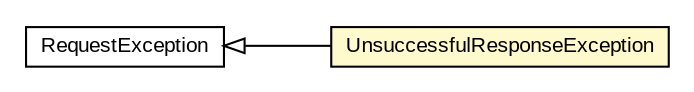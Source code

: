 #!/usr/local/bin/dot
#
# Class diagram 
# Generated by UMLGraph version R5_6-24-gf6e263 (http://www.umlgraph.org/)
#

digraph G {
	edge [fontname="arial",fontsize=10,labelfontname="arial",labelfontsize=10];
	node [fontname="arial",fontsize=10,shape=plaintext];
	nodesep=0.25;
	ranksep=0.5;
	rankdir=LR;
	// org.turbogwt.core.http.UnsuccessfulResponseException
	c5510 [label=<<table title="org.turbogwt.core.http.UnsuccessfulResponseException" border="0" cellborder="1" cellspacing="0" cellpadding="2" port="p" bgcolor="lemonChiffon" href="./UnsuccessfulResponseException.html">
		<tr><td><table border="0" cellspacing="0" cellpadding="1">
<tr><td align="center" balign="center"> UnsuccessfulResponseException </td></tr>
		</table></td></tr>
		</table>>, URL="./UnsuccessfulResponseException.html", fontname="arial", fontcolor="black", fontsize=10.0];
	//org.turbogwt.core.http.UnsuccessfulResponseException extends com.google.gwt.http.client.RequestException
	c5581:p -> c5510:p [dir=back,arrowtail=empty];
	// com.google.gwt.http.client.RequestException
	c5581 [label=<<table title="com.google.gwt.http.client.RequestException" border="0" cellborder="1" cellspacing="0" cellpadding="2" port="p" href="http://google-web-toolkit.googlecode.com/svn/javadoc/latest/com/google/gwt/http/client/RequestException.html">
		<tr><td><table border="0" cellspacing="0" cellpadding="1">
<tr><td align="center" balign="center"> RequestException </td></tr>
		</table></td></tr>
		</table>>, URL="http://google-web-toolkit.googlecode.com/svn/javadoc/latest/com/google/gwt/http/client/RequestException.html", fontname="arial", fontcolor="black", fontsize=10.0];
}

